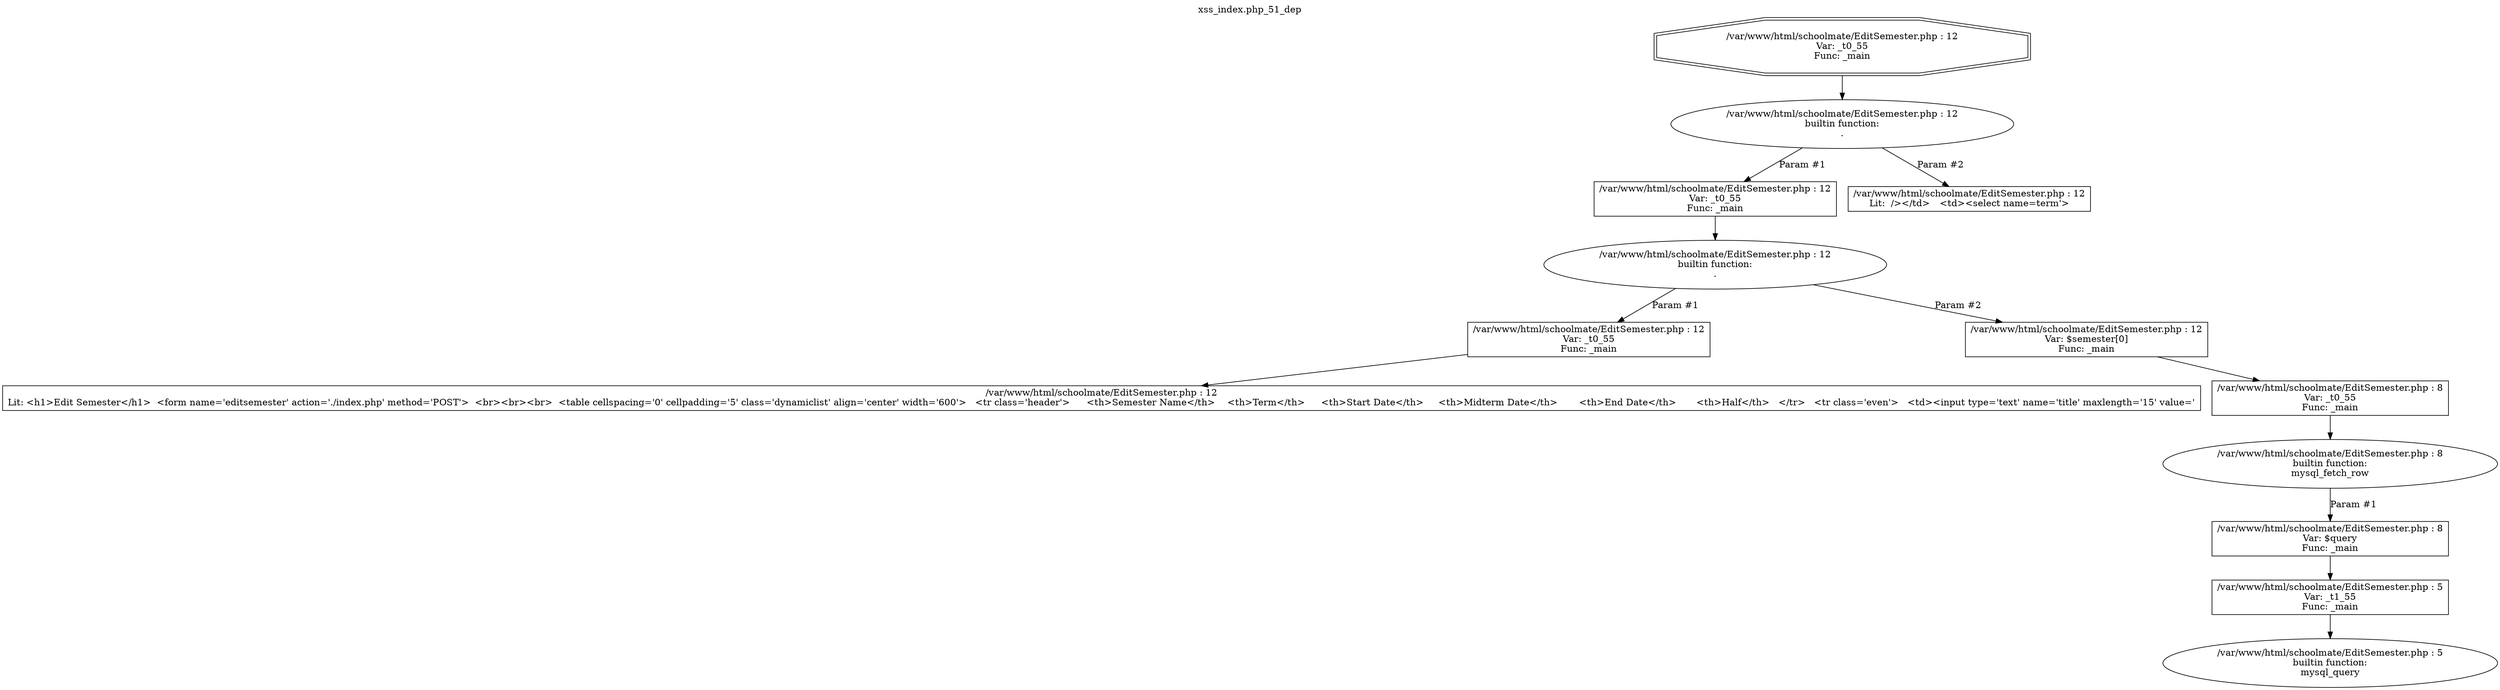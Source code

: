 digraph cfg {
  label="xss_index.php_51_dep";
  labelloc=t;
  n1 [shape=doubleoctagon, label="/var/www/html/schoolmate/EditSemester.php : 12\nVar: _t0_55\nFunc: _main\n"];
  n2 [shape=ellipse, label="/var/www/html/schoolmate/EditSemester.php : 12\nbuiltin function:\n.\n"];
  n3 [shape=box, label="/var/www/html/schoolmate/EditSemester.php : 12\nVar: _t0_55\nFunc: _main\n"];
  n4 [shape=ellipse, label="/var/www/html/schoolmate/EditSemester.php : 12\nbuiltin function:\n.\n"];
  n5 [shape=box, label="/var/www/html/schoolmate/EditSemester.php : 12\nVar: _t0_55\nFunc: _main\n"];
  n6 [shape=box, label="/var/www/html/schoolmate/EditSemester.php : 12\nLit: <h1>Edit Semester</h1>  <form name='editsemester' action='./index.php' method='POST'>  <br><br><br>  <table cellspacing='0' cellpadding='5' class='dynamiclist' align='center' width='600'>   <tr class='header'>	<th>Semester Name</th>	<th>Term</th>	<th>Start Date</th>	<th>Midterm Date</th>	<th>End Date</th>	<th>Half</th>   </tr>   <tr class='even'>	<td><input type='text' name='title' maxlength='15' value='\n"];
  n7 [shape=box, label="/var/www/html/schoolmate/EditSemester.php : 12\nVar: $semester[0]\nFunc: _main\n"];
  n8 [shape=box, label="/var/www/html/schoolmate/EditSemester.php : 8\nVar: _t0_55\nFunc: _main\n"];
  n9 [shape=ellipse, label="/var/www/html/schoolmate/EditSemester.php : 8\nbuiltin function:\nmysql_fetch_row\n"];
  n10 [shape=box, label="/var/www/html/schoolmate/EditSemester.php : 8\nVar: $query\nFunc: _main\n"];
  n11 [shape=box, label="/var/www/html/schoolmate/EditSemester.php : 5\nVar: _t1_55\nFunc: _main\n"];
  n12 [shape=ellipse, label="/var/www/html/schoolmate/EditSemester.php : 5\nbuiltin function:\nmysql_query\n"];
  n13 [shape=box, label="/var/www/html/schoolmate/EditSemester.php : 12\nLit:  /></td>	<td><select name=term'>\n"];
  n1 -> n2;
  n3 -> n4;
  n5 -> n6;
  n4 -> n5[label="Param #1"];
  n4 -> n7[label="Param #2"];
  n8 -> n9;
  n11 -> n12;
  n10 -> n11;
  n9 -> n10[label="Param #1"];
  n7 -> n8;
  n2 -> n3[label="Param #1"];
  n2 -> n13[label="Param #2"];
}
